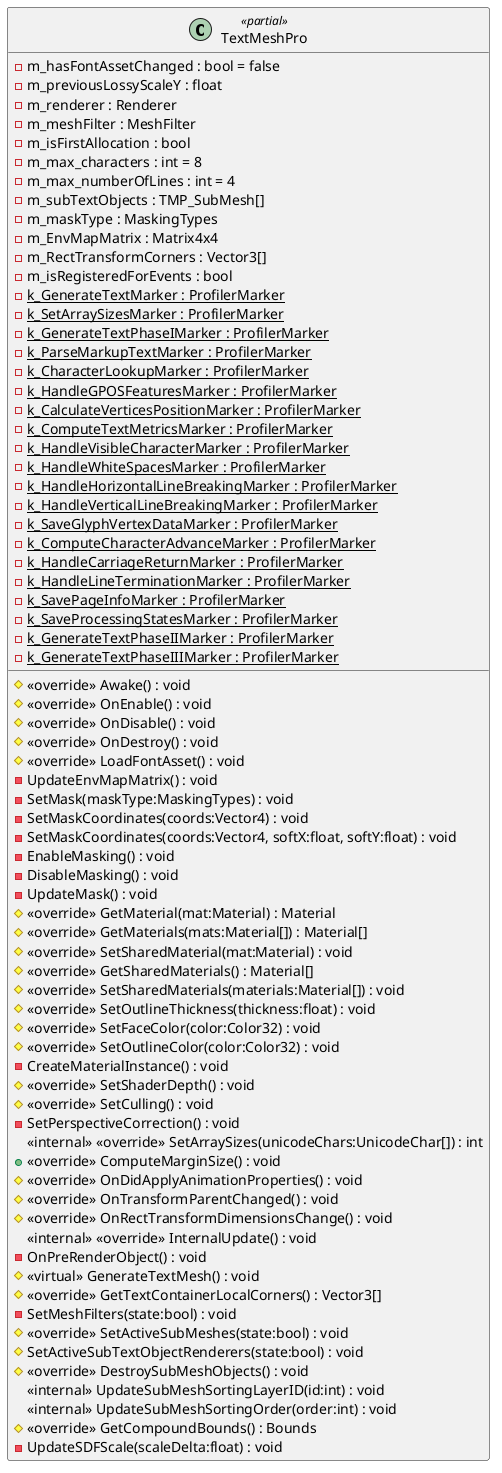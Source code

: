 @startuml
class TextMeshPro <<partial>> {
    - m_hasFontAssetChanged : bool = false
    - m_previousLossyScaleY : float
    - m_renderer : Renderer
    - m_meshFilter : MeshFilter
    - m_isFirstAllocation : bool
    - m_max_characters : int = 8
    - m_max_numberOfLines : int = 4
    - m_subTextObjects : TMP_SubMesh[]
    - m_maskType : MaskingTypes
    - m_EnvMapMatrix : Matrix4x4
    - m_RectTransformCorners : Vector3[]
    - m_isRegisteredForEvents : bool
    - {static} k_GenerateTextMarker : ProfilerMarker
    - {static} k_SetArraySizesMarker : ProfilerMarker
    - {static} k_GenerateTextPhaseIMarker : ProfilerMarker
    - {static} k_ParseMarkupTextMarker : ProfilerMarker
    - {static} k_CharacterLookupMarker : ProfilerMarker
    - {static} k_HandleGPOSFeaturesMarker : ProfilerMarker
    - {static} k_CalculateVerticesPositionMarker : ProfilerMarker
    - {static} k_ComputeTextMetricsMarker : ProfilerMarker
    - {static} k_HandleVisibleCharacterMarker : ProfilerMarker
    - {static} k_HandleWhiteSpacesMarker : ProfilerMarker
    - {static} k_HandleHorizontalLineBreakingMarker : ProfilerMarker
    - {static} k_HandleVerticalLineBreakingMarker : ProfilerMarker
    - {static} k_SaveGlyphVertexDataMarker : ProfilerMarker
    - {static} k_ComputeCharacterAdvanceMarker : ProfilerMarker
    - {static} k_HandleCarriageReturnMarker : ProfilerMarker
    - {static} k_HandleLineTerminationMarker : ProfilerMarker
    - {static} k_SavePageInfoMarker : ProfilerMarker
    - {static} k_SaveProcessingStatesMarker : ProfilerMarker
    - {static} k_GenerateTextPhaseIIMarker : ProfilerMarker
    - {static} k_GenerateTextPhaseIIIMarker : ProfilerMarker
    # <<override>> Awake() : void
    # <<override>> OnEnable() : void
    # <<override>> OnDisable() : void
    # <<override>> OnDestroy() : void
    # <<override>> LoadFontAsset() : void
    - UpdateEnvMapMatrix() : void
    - SetMask(maskType:MaskingTypes) : void
    - SetMaskCoordinates(coords:Vector4) : void
    - SetMaskCoordinates(coords:Vector4, softX:float, softY:float) : void
    - EnableMasking() : void
    - DisableMasking() : void
    - UpdateMask() : void
    # <<override>> GetMaterial(mat:Material) : Material
    # <<override>> GetMaterials(mats:Material[]) : Material[]
    # <<override>> SetSharedMaterial(mat:Material) : void
    # <<override>> GetSharedMaterials() : Material[]
    # <<override>> SetSharedMaterials(materials:Material[]) : void
    # <<override>> SetOutlineThickness(thickness:float) : void
    # <<override>> SetFaceColor(color:Color32) : void
    # <<override>> SetOutlineColor(color:Color32) : void
    - CreateMaterialInstance() : void
    # <<override>> SetShaderDepth() : void
    # <<override>> SetCulling() : void
    - SetPerspectiveCorrection() : void
    <<internal>> <<override>> SetArraySizes(unicodeChars:UnicodeChar[]) : int
    + <<override>> ComputeMarginSize() : void
    # <<override>> OnDidApplyAnimationProperties() : void
    # <<override>> OnTransformParentChanged() : void
    # <<override>> OnRectTransformDimensionsChange() : void
    <<internal>> <<override>> InternalUpdate() : void
    - OnPreRenderObject() : void
    # <<virtual>> GenerateTextMesh() : void
    # <<override>> GetTextContainerLocalCorners() : Vector3[]
    - SetMeshFilters(state:bool) : void
    # <<override>> SetActiveSubMeshes(state:bool) : void
    # SetActiveSubTextObjectRenderers(state:bool) : void
    # <<override>> DestroySubMeshObjects() : void
    <<internal>> UpdateSubMeshSortingLayerID(id:int) : void
    <<internal>> UpdateSubMeshSortingOrder(order:int) : void
    # <<override>> GetCompoundBounds() : Bounds
    - UpdateSDFScale(scaleDelta:float) : void
}
@enduml
